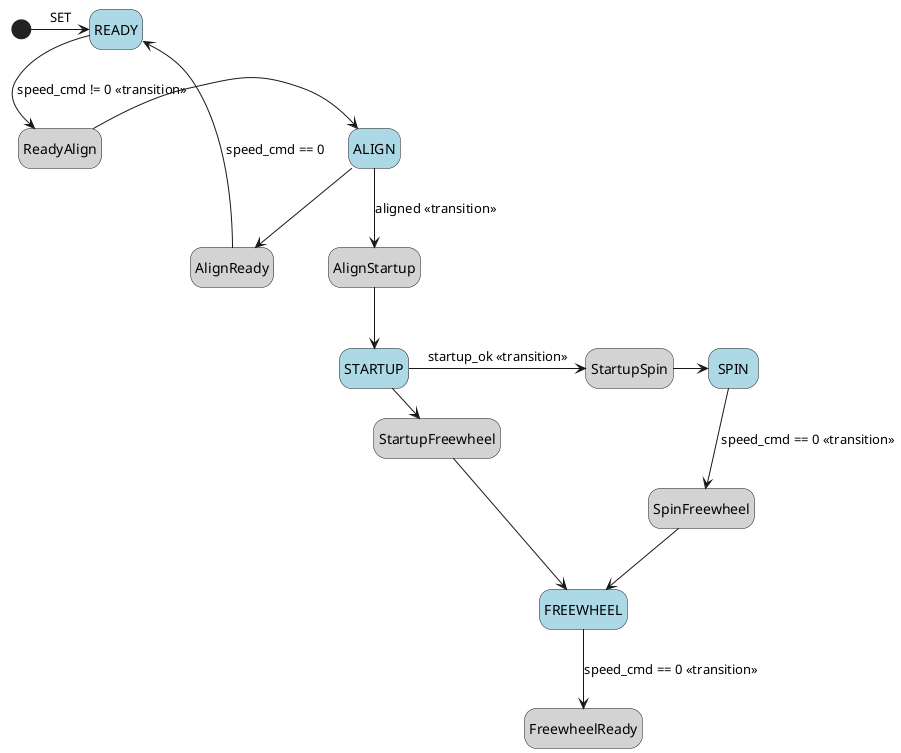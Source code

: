 @startuml RUN SUBSTATES
hide empty description
state READY#LightBlue
state ALIGN#LightBlue
state SPIN#LightBlue
state STARTUP#LightBlue
state SPIN#LightBlue
state FREEWHEEL#LightBlue

state ReadyAlign #LightGrey
state AlignReady #LightGrey
state AlignStartup #LightGrey
state StartupSpin #LightGrey
state StartupFreewheel #LightGrey

state SpinFreewheel #LightGrey

state FreewheelReady #LightGrey

[*] -> READY : SET
READY --> ReadyAlign : speed_cmd != 0 <<transition>>
ReadyAlign -> ALIGN 
ALIGN --> AlignReady <<transition>>
AlignReady -> READY : speed_cmd == 0
ALIGN --> AlignStartup : aligned <<transition>>
AlignStartup --> STARTUP 
STARTUP -> StartupSpin : startup_ok <<transition>>
STARTUP -> StartupFreewheel : startup_fail <<transition>>
StartupSpin -> SPIN
StartupFreewheel -> FREEWHEEL
SPIN --> SpinFreewheel : speed_cmd == 0 <<transition>>
SpinFreewheel --> FREEWHEEL
FREEWHEEL --> FreewheelReady : speed_cmd == 0 <<transition>>
@enduml